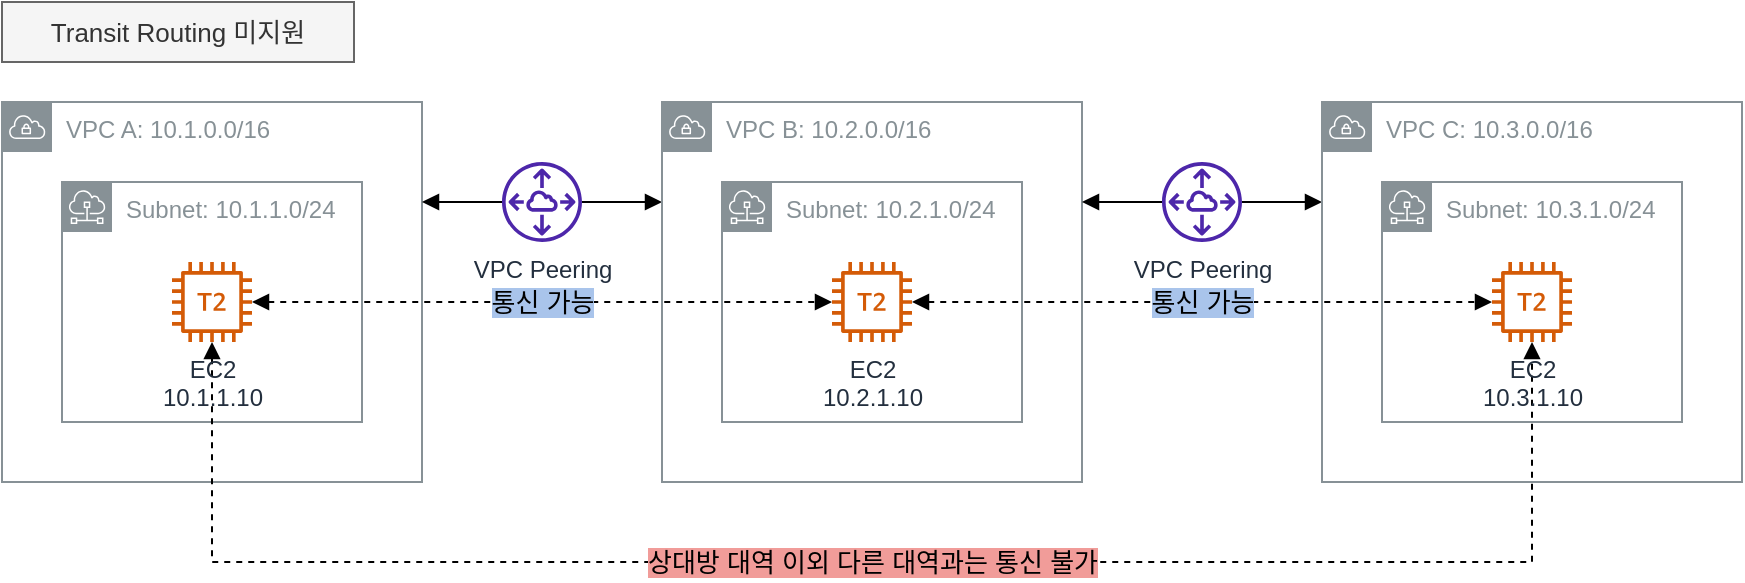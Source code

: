 <mxfile version="20.6.2" type="device"><diagram id="NLPBmbsxS5Pt739aKnem" name="페이지-1"><mxGraphModel dx="1106" dy="892" grid="1" gridSize="10" guides="1" tooltips="1" connect="1" arrows="1" fold="1" page="1" pageScale="1" pageWidth="827" pageHeight="1169" math="0" shadow="0"><root><mxCell id="0"/><mxCell id="1" parent="0"/><mxCell id="f6QmJLTe8fHCpFdQVvAb-13" value="VPC A: 10.1.0.0/16" style="sketch=0;outlineConnect=0;gradientColor=none;html=1;whiteSpace=wrap;fontSize=12;fontStyle=0;shape=mxgraph.aws4.group;grIcon=mxgraph.aws4.group_vpc;strokeColor=#879196;fillColor=none;verticalAlign=top;align=left;spacingLeft=30;fontColor=#879196;dashed=0;" vertex="1" parent="1"><mxGeometry x="50" y="100" width="210" height="190" as="geometry"/></mxCell><mxCell id="f6QmJLTe8fHCpFdQVvAb-14" value="Subnet: 10.1.1.0/24" style="sketch=0;outlineConnect=0;gradientColor=none;html=1;whiteSpace=wrap;fontSize=12;fontStyle=0;shape=mxgraph.aws4.group;grIcon=mxgraph.aws4.group_subnet;strokeColor=#879196;fillColor=none;verticalAlign=top;align=left;spacingLeft=30;fontColor=#879196;dashed=0;" vertex="1" parent="1"><mxGeometry x="80" y="140" width="150" height="120" as="geometry"/></mxCell><mxCell id="f6QmJLTe8fHCpFdQVvAb-32" style="edgeStyle=orthogonalEdgeStyle;rounded=0;orthogonalLoop=1;jettySize=auto;html=1;endArrow=block;endFill=1;startArrow=block;startFill=1;dashed=1;" edge="1" parent="1" source="f6QmJLTe8fHCpFdQVvAb-15" target="f6QmJLTe8fHCpFdQVvAb-19"><mxGeometry relative="1" as="geometry"/></mxCell><mxCell id="f6QmJLTe8fHCpFdQVvAb-34" value="통신 가능" style="edgeLabel;html=1;align=center;verticalAlign=middle;resizable=0;points=[];labelBackgroundColor=#A9C4EB;fontSize=13;" vertex="1" connectable="0" parent="f6QmJLTe8fHCpFdQVvAb-32"><mxGeometry x="0.028" y="2" relative="1" as="geometry"><mxPoint x="-4" y="2" as="offset"/></mxGeometry></mxCell><mxCell id="f6QmJLTe8fHCpFdQVvAb-36" style="edgeStyle=orthogonalEdgeStyle;rounded=0;orthogonalLoop=1;jettySize=auto;html=1;dashed=1;fontSize=13;startArrow=block;startFill=1;endArrow=block;endFill=1;" edge="1" parent="1" source="f6QmJLTe8fHCpFdQVvAb-15" target="f6QmJLTe8fHCpFdQVvAb-23"><mxGeometry relative="1" as="geometry"><Array as="points"><mxPoint x="155" y="330"/><mxPoint x="815" y="330"/></Array></mxGeometry></mxCell><mxCell id="f6QmJLTe8fHCpFdQVvAb-37" value="상대방 대역 이외 다른 대역과는 통신 불가" style="edgeLabel;html=1;align=center;verticalAlign=middle;resizable=0;points=[];fontSize=13;labelBackgroundColor=#F19C99;" vertex="1" connectable="0" parent="f6QmJLTe8fHCpFdQVvAb-36"><mxGeometry x="-0.018" y="-3" relative="1" as="geometry"><mxPoint x="8" y="-3" as="offset"/></mxGeometry></mxCell><mxCell id="f6QmJLTe8fHCpFdQVvAb-15" value="EC2&lt;br&gt;10.1.1.10" style="sketch=0;outlineConnect=0;fontColor=#232F3E;gradientColor=none;fillColor=#D45B07;strokeColor=none;dashed=0;verticalLabelPosition=bottom;verticalAlign=top;align=center;html=1;fontSize=12;fontStyle=0;aspect=fixed;pointerEvents=1;shape=mxgraph.aws4.t2_instance;" vertex="1" parent="1"><mxGeometry x="135" y="180" width="40" height="40" as="geometry"/></mxCell><mxCell id="f6QmJLTe8fHCpFdQVvAb-28" style="edgeStyle=orthogonalEdgeStyle;rounded=0;orthogonalLoop=1;jettySize=auto;html=1;endArrow=block;endFill=1;" edge="1" parent="1" source="f6QmJLTe8fHCpFdQVvAb-16" target="f6QmJLTe8fHCpFdQVvAb-13"><mxGeometry relative="1" as="geometry"><Array as="points"><mxPoint x="250" y="150"/><mxPoint x="250" y="150"/></Array></mxGeometry></mxCell><mxCell id="f6QmJLTe8fHCpFdQVvAb-29" style="edgeStyle=orthogonalEdgeStyle;rounded=0;orthogonalLoop=1;jettySize=auto;html=1;endArrow=block;endFill=1;" edge="1" parent="1" source="f6QmJLTe8fHCpFdQVvAb-16" target="f6QmJLTe8fHCpFdQVvAb-17"><mxGeometry relative="1" as="geometry"><Array as="points"><mxPoint x="400" y="150"/><mxPoint x="400" y="150"/></Array></mxGeometry></mxCell><mxCell id="f6QmJLTe8fHCpFdQVvAb-16" value="VPC Peering" style="sketch=0;outlineConnect=0;fontColor=#232F3E;gradientColor=none;fillColor=#4D27AA;strokeColor=none;dashed=0;verticalLabelPosition=bottom;verticalAlign=top;align=center;html=1;fontSize=12;fontStyle=0;aspect=fixed;pointerEvents=1;shape=mxgraph.aws4.peering;" vertex="1" parent="1"><mxGeometry x="300" y="130" width="40" height="40" as="geometry"/></mxCell><mxCell id="f6QmJLTe8fHCpFdQVvAb-17" value="VPC B: 10.2.0.0/16" style="sketch=0;outlineConnect=0;gradientColor=none;html=1;whiteSpace=wrap;fontSize=12;fontStyle=0;shape=mxgraph.aws4.group;grIcon=mxgraph.aws4.group_vpc;strokeColor=#879196;fillColor=none;verticalAlign=top;align=left;spacingLeft=30;fontColor=#879196;dashed=0;" vertex="1" parent="1"><mxGeometry x="380" y="100" width="210" height="190" as="geometry"/></mxCell><mxCell id="f6QmJLTe8fHCpFdQVvAb-18" value="Subnet: 10.2.1.0/24" style="sketch=0;outlineConnect=0;gradientColor=none;html=1;whiteSpace=wrap;fontSize=12;fontStyle=0;shape=mxgraph.aws4.group;grIcon=mxgraph.aws4.group_subnet;strokeColor=#879196;fillColor=none;verticalAlign=top;align=left;spacingLeft=30;fontColor=#879196;dashed=0;" vertex="1" parent="1"><mxGeometry x="410" y="140" width="150" height="120" as="geometry"/></mxCell><mxCell id="f6QmJLTe8fHCpFdQVvAb-33" style="edgeStyle=orthogonalEdgeStyle;rounded=0;orthogonalLoop=1;jettySize=auto;html=1;dashed=1;startArrow=block;startFill=1;endArrow=block;endFill=1;" edge="1" parent="1" source="f6QmJLTe8fHCpFdQVvAb-19" target="f6QmJLTe8fHCpFdQVvAb-23"><mxGeometry relative="1" as="geometry"/></mxCell><mxCell id="f6QmJLTe8fHCpFdQVvAb-35" value="통신 가능" style="edgeLabel;html=1;align=center;verticalAlign=middle;resizable=0;points=[];fontSize=13;labelBackgroundColor=#A9C4EB;" vertex="1" connectable="0" parent="f6QmJLTe8fHCpFdQVvAb-33"><mxGeometry x="0.028" y="-4" relative="1" as="geometry"><mxPoint x="-4" y="-4" as="offset"/></mxGeometry></mxCell><mxCell id="f6QmJLTe8fHCpFdQVvAb-19" value="EC2&lt;br&gt;10.2.1.10" style="sketch=0;outlineConnect=0;fontColor=#232F3E;gradientColor=none;fillColor=#D45B07;strokeColor=none;dashed=0;verticalLabelPosition=bottom;verticalAlign=top;align=center;html=1;fontSize=12;fontStyle=0;aspect=fixed;pointerEvents=1;shape=mxgraph.aws4.t2_instance;" vertex="1" parent="1"><mxGeometry x="465" y="180" width="40" height="40" as="geometry"/></mxCell><mxCell id="f6QmJLTe8fHCpFdQVvAb-30" style="edgeStyle=orthogonalEdgeStyle;rounded=0;orthogonalLoop=1;jettySize=auto;html=1;endArrow=block;endFill=1;" edge="1" parent="1" source="f6QmJLTe8fHCpFdQVvAb-20" target="f6QmJLTe8fHCpFdQVvAb-17"><mxGeometry relative="1" as="geometry"><Array as="points"><mxPoint x="560" y="150"/><mxPoint x="560" y="150"/></Array></mxGeometry></mxCell><mxCell id="f6QmJLTe8fHCpFdQVvAb-31" style="edgeStyle=orthogonalEdgeStyle;rounded=0;orthogonalLoop=1;jettySize=auto;html=1;endArrow=block;endFill=1;" edge="1" parent="1" source="f6QmJLTe8fHCpFdQVvAb-20" target="f6QmJLTe8fHCpFdQVvAb-21"><mxGeometry relative="1" as="geometry"><Array as="points"><mxPoint x="720" y="150"/><mxPoint x="720" y="150"/></Array></mxGeometry></mxCell><mxCell id="f6QmJLTe8fHCpFdQVvAb-20" value="VPC Peering" style="sketch=0;outlineConnect=0;fontColor=#232F3E;gradientColor=none;fillColor=#4D27AA;strokeColor=none;dashed=0;verticalLabelPosition=bottom;verticalAlign=top;align=center;html=1;fontSize=12;fontStyle=0;aspect=fixed;pointerEvents=1;shape=mxgraph.aws4.peering;" vertex="1" parent="1"><mxGeometry x="630" y="130" width="40" height="40" as="geometry"/></mxCell><mxCell id="f6QmJLTe8fHCpFdQVvAb-21" value="VPC C: 10.3.0.0/16" style="sketch=0;outlineConnect=0;gradientColor=none;html=1;whiteSpace=wrap;fontSize=12;fontStyle=0;shape=mxgraph.aws4.group;grIcon=mxgraph.aws4.group_vpc;strokeColor=#879196;fillColor=none;verticalAlign=top;align=left;spacingLeft=30;fontColor=#879196;dashed=0;" vertex="1" parent="1"><mxGeometry x="710" y="100" width="210" height="190" as="geometry"/></mxCell><mxCell id="f6QmJLTe8fHCpFdQVvAb-22" value="Subnet: 10.3.1.0/24" style="sketch=0;outlineConnect=0;gradientColor=none;html=1;whiteSpace=wrap;fontSize=12;fontStyle=0;shape=mxgraph.aws4.group;grIcon=mxgraph.aws4.group_subnet;strokeColor=#879196;fillColor=none;verticalAlign=top;align=left;spacingLeft=30;fontColor=#879196;dashed=0;" vertex="1" parent="1"><mxGeometry x="740" y="140" width="150" height="120" as="geometry"/></mxCell><mxCell id="f6QmJLTe8fHCpFdQVvAb-23" value="EC2&lt;br&gt;10.3.1.10" style="sketch=0;outlineConnect=0;fontColor=#232F3E;gradientColor=none;fillColor=#D45B07;strokeColor=none;dashed=0;verticalLabelPosition=bottom;verticalAlign=top;align=center;html=1;fontSize=12;fontStyle=0;aspect=fixed;pointerEvents=1;shape=mxgraph.aws4.t2_instance;" vertex="1" parent="1"><mxGeometry x="795" y="180" width="40" height="40" as="geometry"/></mxCell><mxCell id="f6QmJLTe8fHCpFdQVvAb-38" value="Transit Routing 미지원" style="text;html=1;strokeColor=#666666;fillColor=#f5f5f5;align=center;verticalAlign=middle;whiteSpace=wrap;rounded=0;labelBackgroundColor=none;fontSize=13;fontColor=#333333;" vertex="1" parent="1"><mxGeometry x="50" y="50" width="176" height="30" as="geometry"/></mxCell></root></mxGraphModel></diagram></mxfile>